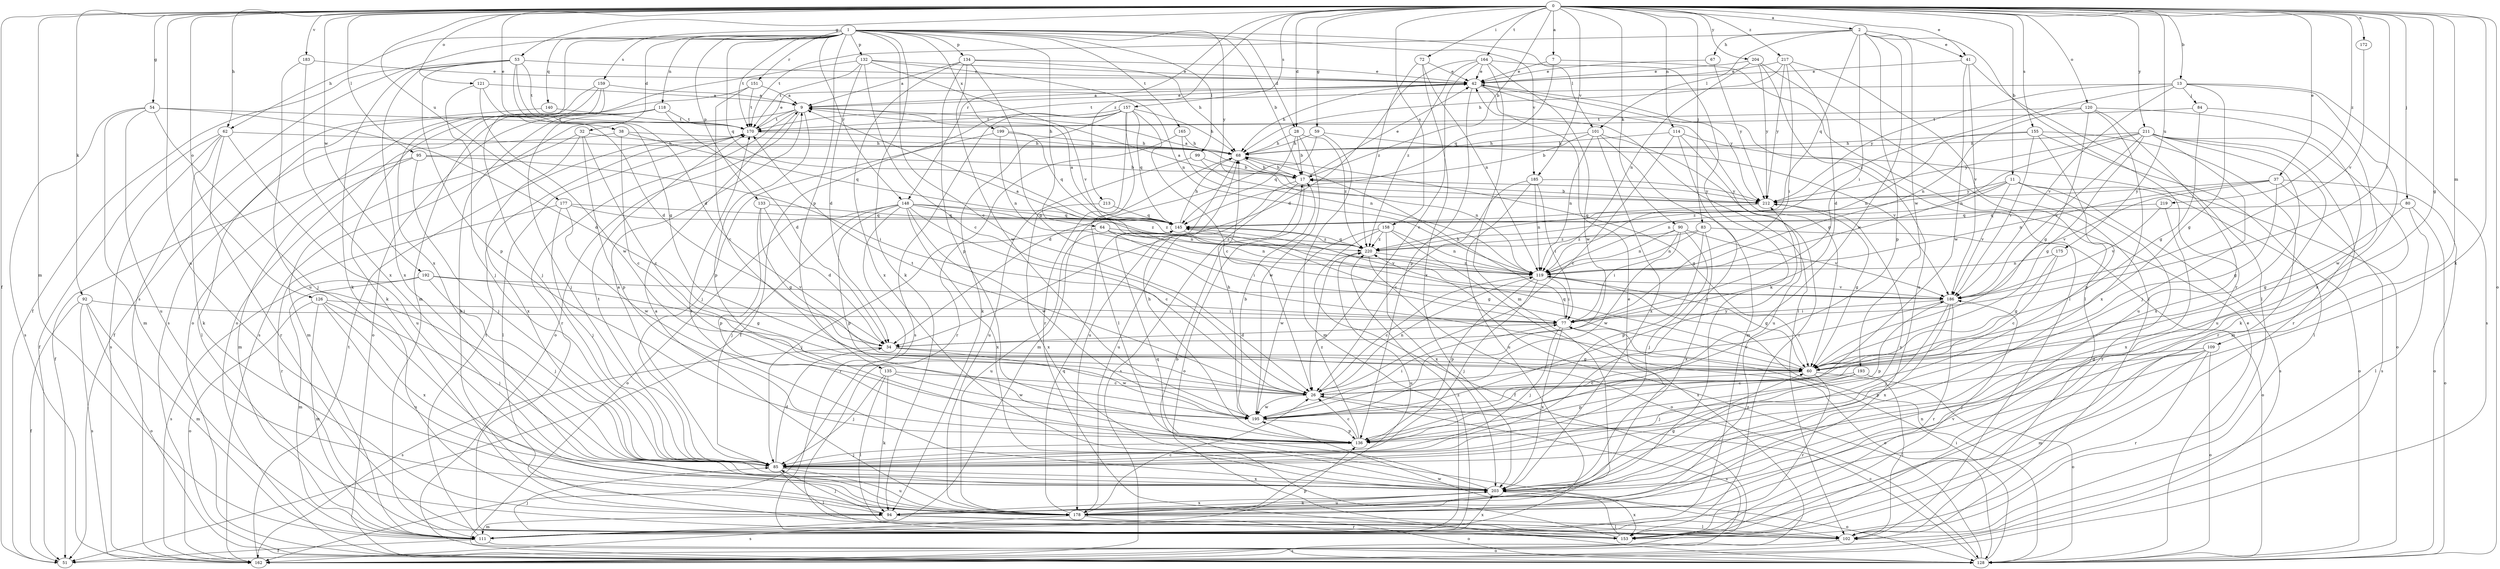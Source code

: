 strict digraph  {
0;
1;
2;
7;
9;
11;
13;
17;
26;
28;
32;
34;
37;
38;
41;
42;
51;
53;
54;
59;
60;
62;
64;
67;
68;
72;
77;
80;
83;
84;
85;
90;
92;
94;
95;
99;
101;
102;
109;
111;
114;
118;
119;
120;
121;
126;
128;
132;
133;
134;
135;
136;
140;
145;
148;
151;
153;
155;
157;
158;
159;
162;
164;
165;
170;
172;
175;
177;
178;
183;
185;
186;
192;
193;
195;
199;
203;
204;
211;
212;
213;
217;
219;
220;
0 -> 2  [label=a];
0 -> 7  [label=a];
0 -> 11  [label=b];
0 -> 13  [label=b];
0 -> 17  [label=b];
0 -> 28  [label=d];
0 -> 37  [label=e];
0 -> 38  [label=e];
0 -> 41  [label=e];
0 -> 51  [label=f];
0 -> 53  [label=g];
0 -> 54  [label=g];
0 -> 59  [label=g];
0 -> 60  [label=g];
0 -> 62  [label=h];
0 -> 72  [label=i];
0 -> 77  [label=i];
0 -> 80  [label=j];
0 -> 83  [label=j];
0 -> 90  [label=k];
0 -> 92  [label=k];
0 -> 94  [label=k];
0 -> 95  [label=l];
0 -> 109  [label=m];
0 -> 111  [label=m];
0 -> 114  [label=n];
0 -> 120  [label=o];
0 -> 121  [label=o];
0 -> 126  [label=o];
0 -> 128  [label=o];
0 -> 148  [label=r];
0 -> 155  [label=s];
0 -> 157  [label=s];
0 -> 158  [label=s];
0 -> 164  [label=t];
0 -> 172  [label=u];
0 -> 175  [label=u];
0 -> 177  [label=u];
0 -> 178  [label=u];
0 -> 183  [label=v];
0 -> 185  [label=v];
0 -> 192  [label=w];
0 -> 204  [label=y];
0 -> 211  [label=y];
0 -> 213  [label=z];
0 -> 217  [label=z];
0 -> 219  [label=z];
1 -> 17  [label=b];
1 -> 26  [label=c];
1 -> 28  [label=d];
1 -> 32  [label=d];
1 -> 62  [label=h];
1 -> 64  [label=h];
1 -> 94  [label=k];
1 -> 99  [label=l];
1 -> 101  [label=l];
1 -> 118  [label=n];
1 -> 132  [label=p];
1 -> 133  [label=p];
1 -> 134  [label=p];
1 -> 135  [label=p];
1 -> 140  [label=q];
1 -> 145  [label=q];
1 -> 148  [label=r];
1 -> 151  [label=r];
1 -> 159  [label=s];
1 -> 162  [label=s];
1 -> 165  [label=t];
1 -> 170  [label=t];
1 -> 185  [label=v];
1 -> 199  [label=x];
1 -> 203  [label=x];
1 -> 212  [label=y];
2 -> 41  [label=e];
2 -> 67  [label=h];
2 -> 77  [label=i];
2 -> 101  [label=l];
2 -> 136  [label=p];
2 -> 145  [label=q];
2 -> 153  [label=r];
2 -> 170  [label=t];
2 -> 193  [label=w];
2 -> 195  [label=w];
7 -> 42  [label=e];
7 -> 102  [label=l];
7 -> 145  [label=q];
9 -> 42  [label=e];
9 -> 128  [label=o];
9 -> 136  [label=p];
9 -> 153  [label=r];
9 -> 162  [label=s];
9 -> 170  [label=t];
11 -> 119  [label=n];
11 -> 128  [label=o];
11 -> 153  [label=r];
11 -> 162  [label=s];
11 -> 186  [label=v];
11 -> 212  [label=y];
11 -> 220  [label=z];
13 -> 60  [label=g];
13 -> 84  [label=j];
13 -> 162  [label=s];
13 -> 170  [label=t];
13 -> 186  [label=v];
13 -> 203  [label=x];
13 -> 212  [label=y];
13 -> 220  [label=z];
17 -> 9  [label=a];
17 -> 42  [label=e];
17 -> 68  [label=h];
17 -> 128  [label=o];
17 -> 162  [label=s];
17 -> 178  [label=u];
17 -> 212  [label=y];
26 -> 119  [label=n];
26 -> 162  [label=s];
26 -> 170  [label=t];
26 -> 186  [label=v];
26 -> 195  [label=w];
28 -> 17  [label=b];
28 -> 68  [label=h];
28 -> 145  [label=q];
28 -> 195  [label=w];
28 -> 220  [label=z];
32 -> 26  [label=c];
32 -> 68  [label=h];
32 -> 111  [label=m];
32 -> 136  [label=p];
32 -> 203  [label=x];
34 -> 60  [label=g];
34 -> 162  [label=s];
34 -> 195  [label=w];
37 -> 60  [label=g];
37 -> 119  [label=n];
37 -> 128  [label=o];
37 -> 162  [label=s];
37 -> 186  [label=v];
37 -> 212  [label=y];
38 -> 26  [label=c];
38 -> 68  [label=h];
38 -> 102  [label=l];
38 -> 145  [label=q];
41 -> 42  [label=e];
41 -> 102  [label=l];
41 -> 186  [label=v];
41 -> 195  [label=w];
42 -> 9  [label=a];
42 -> 60  [label=g];
42 -> 68  [label=h];
42 -> 102  [label=l];
42 -> 136  [label=p];
42 -> 212  [label=y];
53 -> 34  [label=d];
53 -> 42  [label=e];
53 -> 51  [label=f];
53 -> 60  [label=g];
53 -> 94  [label=k];
53 -> 136  [label=p];
53 -> 170  [label=t];
53 -> 203  [label=x];
54 -> 34  [label=d];
54 -> 85  [label=j];
54 -> 111  [label=m];
54 -> 162  [label=s];
54 -> 170  [label=t];
54 -> 178  [label=u];
59 -> 34  [label=d];
59 -> 68  [label=h];
59 -> 111  [label=m];
59 -> 186  [label=v];
60 -> 26  [label=c];
60 -> 128  [label=o];
60 -> 145  [label=q];
60 -> 153  [label=r];
62 -> 51  [label=f];
62 -> 68  [label=h];
62 -> 94  [label=k];
62 -> 153  [label=r];
62 -> 162  [label=s];
62 -> 178  [label=u];
64 -> 77  [label=i];
64 -> 85  [label=j];
64 -> 119  [label=n];
64 -> 220  [label=z];
67 -> 42  [label=e];
67 -> 212  [label=y];
68 -> 17  [label=b];
68 -> 60  [label=g];
68 -> 111  [label=m];
68 -> 178  [label=u];
72 -> 42  [label=e];
72 -> 119  [label=n];
72 -> 203  [label=x];
72 -> 220  [label=z];
77 -> 34  [label=d];
77 -> 68  [label=h];
77 -> 85  [label=j];
77 -> 128  [label=o];
77 -> 203  [label=x];
80 -> 60  [label=g];
80 -> 102  [label=l];
80 -> 128  [label=o];
80 -> 145  [label=q];
83 -> 119  [label=n];
83 -> 128  [label=o];
83 -> 136  [label=p];
83 -> 203  [label=x];
83 -> 220  [label=z];
84 -> 60  [label=g];
84 -> 170  [label=t];
84 -> 195  [label=w];
85 -> 9  [label=a];
85 -> 34  [label=d];
85 -> 102  [label=l];
85 -> 170  [label=t];
85 -> 178  [label=u];
85 -> 203  [label=x];
90 -> 77  [label=i];
90 -> 85  [label=j];
90 -> 119  [label=n];
90 -> 186  [label=v];
90 -> 195  [label=w];
90 -> 220  [label=z];
92 -> 51  [label=f];
92 -> 77  [label=i];
92 -> 111  [label=m];
92 -> 128  [label=o];
92 -> 162  [label=s];
94 -> 42  [label=e];
94 -> 85  [label=j];
94 -> 102  [label=l];
94 -> 111  [label=m];
94 -> 153  [label=r];
94 -> 203  [label=x];
95 -> 17  [label=b];
95 -> 51  [label=f];
95 -> 77  [label=i];
95 -> 85  [label=j];
95 -> 111  [label=m];
99 -> 17  [label=b];
99 -> 119  [label=n];
99 -> 178  [label=u];
101 -> 17  [label=b];
101 -> 68  [label=h];
101 -> 111  [label=m];
101 -> 119  [label=n];
101 -> 153  [label=r];
101 -> 203  [label=x];
102 -> 162  [label=s];
109 -> 60  [label=g];
109 -> 85  [label=j];
109 -> 111  [label=m];
109 -> 128  [label=o];
109 -> 136  [label=p];
109 -> 153  [label=r];
111 -> 51  [label=f];
111 -> 128  [label=o];
111 -> 136  [label=p];
111 -> 170  [label=t];
111 -> 203  [label=x];
111 -> 220  [label=z];
114 -> 26  [label=c];
114 -> 68  [label=h];
114 -> 85  [label=j];
114 -> 128  [label=o];
114 -> 178  [label=u];
118 -> 34  [label=d];
118 -> 85  [label=j];
118 -> 94  [label=k];
118 -> 128  [label=o];
118 -> 170  [label=t];
119 -> 9  [label=a];
119 -> 26  [label=c];
119 -> 60  [label=g];
119 -> 77  [label=i];
119 -> 85  [label=j];
119 -> 136  [label=p];
119 -> 186  [label=v];
120 -> 60  [label=g];
120 -> 119  [label=n];
120 -> 153  [label=r];
120 -> 170  [label=t];
120 -> 178  [label=u];
120 -> 203  [label=x];
121 -> 9  [label=a];
121 -> 34  [label=d];
121 -> 85  [label=j];
121 -> 195  [label=w];
126 -> 77  [label=i];
126 -> 85  [label=j];
126 -> 111  [label=m];
126 -> 128  [label=o];
126 -> 178  [label=u];
126 -> 203  [label=x];
128 -> 26  [label=c];
128 -> 42  [label=e];
128 -> 77  [label=i];
128 -> 119  [label=n];
128 -> 220  [label=z];
132 -> 26  [label=c];
132 -> 34  [label=d];
132 -> 42  [label=e];
132 -> 111  [label=m];
132 -> 119  [label=n];
132 -> 170  [label=t];
132 -> 186  [label=v];
133 -> 34  [label=d];
133 -> 60  [label=g];
133 -> 136  [label=p];
133 -> 145  [label=q];
134 -> 9  [label=a];
134 -> 42  [label=e];
134 -> 60  [label=g];
134 -> 68  [label=h];
134 -> 136  [label=p];
134 -> 195  [label=w];
134 -> 203  [label=x];
135 -> 26  [label=c];
135 -> 85  [label=j];
135 -> 94  [label=k];
135 -> 102  [label=l];
135 -> 195  [label=w];
136 -> 26  [label=c];
136 -> 68  [label=h];
136 -> 85  [label=j];
136 -> 220  [label=z];
140 -> 51  [label=f];
140 -> 170  [label=t];
145 -> 9  [label=a];
145 -> 60  [label=g];
145 -> 68  [label=h];
145 -> 178  [label=u];
145 -> 186  [label=v];
145 -> 220  [label=z];
148 -> 26  [label=c];
148 -> 85  [label=j];
148 -> 119  [label=n];
148 -> 128  [label=o];
148 -> 136  [label=p];
148 -> 145  [label=q];
148 -> 153  [label=r];
148 -> 195  [label=w];
148 -> 203  [label=x];
148 -> 220  [label=z];
151 -> 9  [label=a];
151 -> 26  [label=c];
151 -> 128  [label=o];
151 -> 170  [label=t];
153 -> 17  [label=b];
153 -> 85  [label=j];
153 -> 186  [label=v];
153 -> 195  [label=w];
153 -> 203  [label=x];
155 -> 68  [label=h];
155 -> 102  [label=l];
155 -> 119  [label=n];
155 -> 136  [label=p];
155 -> 153  [label=r];
155 -> 186  [label=v];
157 -> 26  [label=c];
157 -> 51  [label=f];
157 -> 68  [label=h];
157 -> 94  [label=k];
157 -> 102  [label=l];
157 -> 145  [label=q];
157 -> 153  [label=r];
157 -> 162  [label=s];
157 -> 170  [label=t];
158 -> 51  [label=f];
158 -> 119  [label=n];
158 -> 162  [label=s];
158 -> 195  [label=w];
158 -> 203  [label=x];
158 -> 220  [label=z];
159 -> 9  [label=a];
159 -> 85  [label=j];
159 -> 94  [label=k];
159 -> 128  [label=o];
159 -> 162  [label=s];
162 -> 170  [label=t];
164 -> 26  [label=c];
164 -> 34  [label=d];
164 -> 42  [label=e];
164 -> 94  [label=k];
164 -> 111  [label=m];
164 -> 195  [label=w];
164 -> 220  [label=z];
165 -> 68  [label=h];
165 -> 119  [label=n];
165 -> 153  [label=r];
170 -> 42  [label=e];
170 -> 68  [label=h];
170 -> 102  [label=l];
172 -> 186  [label=v];
175 -> 26  [label=c];
175 -> 60  [label=g];
175 -> 119  [label=n];
177 -> 85  [label=j];
177 -> 145  [label=q];
177 -> 153  [label=r];
177 -> 195  [label=w];
177 -> 220  [label=z];
178 -> 9  [label=a];
178 -> 26  [label=c];
178 -> 102  [label=l];
178 -> 128  [label=o];
178 -> 145  [label=q];
178 -> 162  [label=s];
183 -> 42  [label=e];
183 -> 178  [label=u];
183 -> 203  [label=x];
185 -> 26  [label=c];
185 -> 77  [label=i];
185 -> 119  [label=n];
185 -> 178  [label=u];
185 -> 212  [label=y];
186 -> 77  [label=i];
186 -> 85  [label=j];
186 -> 136  [label=p];
186 -> 153  [label=r];
186 -> 203  [label=x];
192 -> 60  [label=g];
192 -> 85  [label=j];
192 -> 111  [label=m];
192 -> 162  [label=s];
192 -> 186  [label=v];
193 -> 26  [label=c];
193 -> 85  [label=j];
193 -> 102  [label=l];
193 -> 136  [label=p];
195 -> 17  [label=b];
195 -> 68  [label=h];
195 -> 77  [label=i];
195 -> 136  [label=p];
195 -> 212  [label=y];
199 -> 68  [label=h];
199 -> 85  [label=j];
199 -> 119  [label=n];
199 -> 145  [label=q];
203 -> 60  [label=g];
203 -> 94  [label=k];
203 -> 128  [label=o];
203 -> 145  [label=q];
203 -> 170  [label=t];
203 -> 178  [label=u];
203 -> 212  [label=y];
204 -> 42  [label=e];
204 -> 102  [label=l];
204 -> 119  [label=n];
204 -> 178  [label=u];
204 -> 212  [label=y];
211 -> 60  [label=g];
211 -> 68  [label=h];
211 -> 85  [label=j];
211 -> 94  [label=k];
211 -> 111  [label=m];
211 -> 119  [label=n];
211 -> 178  [label=u];
211 -> 186  [label=v];
211 -> 203  [label=x];
211 -> 212  [label=y];
212 -> 9  [label=a];
212 -> 17  [label=b];
212 -> 60  [label=g];
212 -> 145  [label=q];
213 -> 145  [label=q];
213 -> 203  [label=x];
217 -> 34  [label=d];
217 -> 42  [label=e];
217 -> 68  [label=h];
217 -> 77  [label=i];
217 -> 102  [label=l];
217 -> 212  [label=y];
219 -> 145  [label=q];
219 -> 186  [label=v];
219 -> 203  [label=x];
220 -> 119  [label=n];
220 -> 128  [label=o];
220 -> 145  [label=q];
220 -> 178  [label=u];
}
